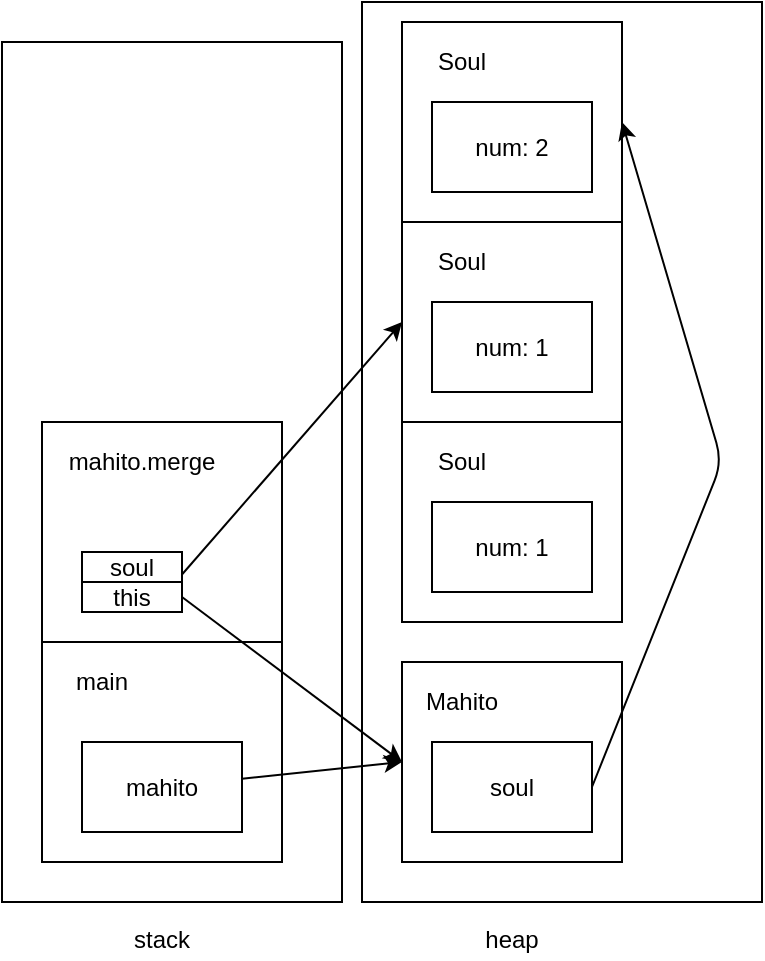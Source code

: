 <mxfile>
    <diagram id="DBcd8jmgzd660eqi4NCp" name="Page-1">
        <mxGraphModel dx="927" dy="1746" grid="1" gridSize="10" guides="1" tooltips="1" connect="1" arrows="1" fold="1" page="1" pageScale="1" pageWidth="850" pageHeight="1100" math="0" shadow="0">
            <root>
                <mxCell id="0"/>
                <mxCell id="1" parent="0"/>
                <mxCell id="2" value="" style="rounded=0;whiteSpace=wrap;html=1;fillColor=none;container=1;" parent="1" vertex="1">
                    <mxGeometry x="30" y="90" width="120" height="110" as="geometry"/>
                </mxCell>
                <mxCell id="3" value="main" style="text;html=1;align=center;verticalAlign=middle;whiteSpace=wrap;rounded=0;" parent="2" vertex="1">
                    <mxGeometry x="10" y="10" width="40" height="20" as="geometry"/>
                </mxCell>
                <mxCell id="4" value="mahito" style="rounded=0;whiteSpace=wrap;html=1;fillColor=none;container=1;" parent="2" vertex="1">
                    <mxGeometry x="20" y="50" width="80" height="45" as="geometry"/>
                </mxCell>
                <mxCell id="7" value="" style="rounded=0;whiteSpace=wrap;html=1;fillColor=none;container=1;recursiveResize=0;" parent="1" vertex="1">
                    <mxGeometry x="210" y="100" width="110" height="100" as="geometry"/>
                </mxCell>
                <mxCell id="8" value="Mahito" style="text;html=1;align=center;verticalAlign=middle;whiteSpace=wrap;rounded=0;" parent="7" vertex="1">
                    <mxGeometry x="10" y="10" width="40" height="20" as="geometry"/>
                </mxCell>
                <mxCell id="9" value="soul" style="rounded=0;whiteSpace=wrap;html=1;fillColor=none;container=1;" parent="7" vertex="1">
                    <mxGeometry x="15" y="40" width="80" height="45" as="geometry"/>
                </mxCell>
                <mxCell id="10" value="" style="rounded=0;whiteSpace=wrap;html=1;fillColor=none;container=1;recursiveResize=0;" parent="1" vertex="1">
                    <mxGeometry x="210" y="-20" width="110" height="100" as="geometry"/>
                </mxCell>
                <mxCell id="11" value="Soul" style="text;html=1;align=center;verticalAlign=middle;whiteSpace=wrap;rounded=0;" parent="10" vertex="1">
                    <mxGeometry x="10" y="10" width="40" height="20" as="geometry"/>
                </mxCell>
                <mxCell id="12" value="num: 1" style="rounded=0;whiteSpace=wrap;html=1;fillColor=none;container=1;" parent="10" vertex="1">
                    <mxGeometry x="15" y="40" width="80" height="45" as="geometry"/>
                </mxCell>
                <mxCell id="13" style="edgeStyle=none;html=1;entryX=1;entryY=0.5;entryDx=0;entryDy=0;exitX=1;exitY=0.5;exitDx=0;exitDy=0;" parent="1" source="9" target="18" edge="1">
                    <mxGeometry relative="1" as="geometry">
                        <Array as="points">
                            <mxPoint x="370"/>
                        </Array>
                    </mxGeometry>
                </mxCell>
                <mxCell id="14" style="edgeStyle=none;html=1;entryX=0;entryY=0.5;entryDx=0;entryDy=0;" parent="1" source="4" target="7" edge="1">
                    <mxGeometry relative="1" as="geometry"/>
                </mxCell>
                <mxCell id="15" value="" style="rounded=0;whiteSpace=wrap;html=1;fillColor=none;container=1;recursiveResize=0;" parent="1" vertex="1">
                    <mxGeometry x="210" y="-120" width="110" height="100" as="geometry"/>
                </mxCell>
                <mxCell id="16" value="Soul" style="text;html=1;align=center;verticalAlign=middle;whiteSpace=wrap;rounded=0;" parent="15" vertex="1">
                    <mxGeometry x="10" y="10" width="40" height="20" as="geometry"/>
                </mxCell>
                <mxCell id="17" value="num: 1" style="rounded=0;whiteSpace=wrap;html=1;fillColor=none;container=1;" parent="15" vertex="1">
                    <mxGeometry x="15" y="40" width="80" height="45" as="geometry"/>
                </mxCell>
                <mxCell id="18" value="" style="rounded=0;whiteSpace=wrap;html=1;fillColor=none;container=1;recursiveResize=0;" parent="1" vertex="1">
                    <mxGeometry x="210" y="-220" width="110" height="100" as="geometry"/>
                </mxCell>
                <mxCell id="19" value="Soul" style="text;html=1;align=center;verticalAlign=middle;whiteSpace=wrap;rounded=0;" parent="18" vertex="1">
                    <mxGeometry x="10" y="10" width="40" height="20" as="geometry"/>
                </mxCell>
                <mxCell id="20" value="num: 2" style="rounded=0;whiteSpace=wrap;html=1;fillColor=none;container=1;" parent="18" vertex="1">
                    <mxGeometry x="15" y="40" width="80" height="45" as="geometry"/>
                </mxCell>
                <mxCell id="21" value="" style="rounded=0;whiteSpace=wrap;html=1;fillColor=none;container=1;" parent="1" vertex="1">
                    <mxGeometry x="30" y="-20" width="120" height="110" as="geometry"/>
                </mxCell>
                <mxCell id="22" value="mahito.merge" style="text;html=1;align=center;verticalAlign=middle;whiteSpace=wrap;rounded=0;" parent="21" vertex="1">
                    <mxGeometry x="10" y="10" width="80" height="20" as="geometry"/>
                </mxCell>
                <mxCell id="23" value="this" style="rounded=0;whiteSpace=wrap;html=1;fillColor=none;container=1;" parent="21" vertex="1">
                    <mxGeometry x="20" y="80" width="50" height="15" as="geometry"/>
                </mxCell>
                <mxCell id="24" value="soul" style="rounded=0;whiteSpace=wrap;html=1;fillColor=none;container=1;" parent="21" vertex="1">
                    <mxGeometry x="20" y="65" width="50" height="15" as="geometry"/>
                </mxCell>
                <mxCell id="25" style="edgeStyle=none;html=1;entryX=0;entryY=0.5;entryDx=0;entryDy=0;exitX=1;exitY=0.75;exitDx=0;exitDy=0;" parent="1" source="24" target="15" edge="1">
                    <mxGeometry relative="1" as="geometry"/>
                </mxCell>
                <mxCell id="26" style="edgeStyle=none;html=1;entryX=0;entryY=0.5;entryDx=0;entryDy=0;exitX=1;exitY=0.5;exitDx=0;exitDy=0;" parent="1" source="23" target="7" edge="1">
                    <mxGeometry relative="1" as="geometry"/>
                </mxCell>
                <mxCell id="27" value="" style="rounded=0;whiteSpace=wrap;html=1;fillColor=none;container=1;" vertex="1" parent="1">
                    <mxGeometry x="10" y="-210" width="170" height="430" as="geometry"/>
                </mxCell>
                <mxCell id="28" value="stack" style="text;html=1;align=center;verticalAlign=middle;whiteSpace=wrap;rounded=0;" vertex="1" parent="1">
                    <mxGeometry x="47.08" y="230" width="85.83" height="18.18" as="geometry"/>
                </mxCell>
                <mxCell id="34" value="" style="rounded=0;whiteSpace=wrap;html=1;fillColor=none;container=1;" vertex="1" parent="1">
                    <mxGeometry x="190" y="-230" width="200" height="450" as="geometry"/>
                </mxCell>
                <mxCell id="35" value="heap" style="text;html=1;align=center;verticalAlign=middle;whiteSpace=wrap;rounded=0;" vertex="1" parent="1">
                    <mxGeometry x="222.08" y="230" width="85.83" height="18.18" as="geometry"/>
                </mxCell>
            </root>
        </mxGraphModel>
    </diagram>
</mxfile>
